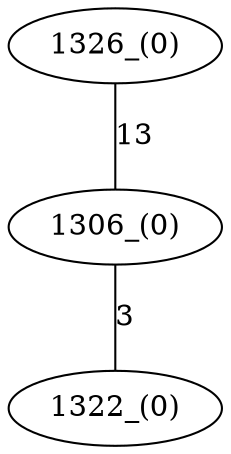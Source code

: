 graph {
    "1306_(0)" [weight=0,]
    "1322_(0)" [weight=0,]
    "1326_(0)" [weight=0,]
    "1306_(0)" -- "1322_(0)" [label=3, weight=3]
    "1326_(0)" -- "1306_(0)" [label=13, weight=13]
}
